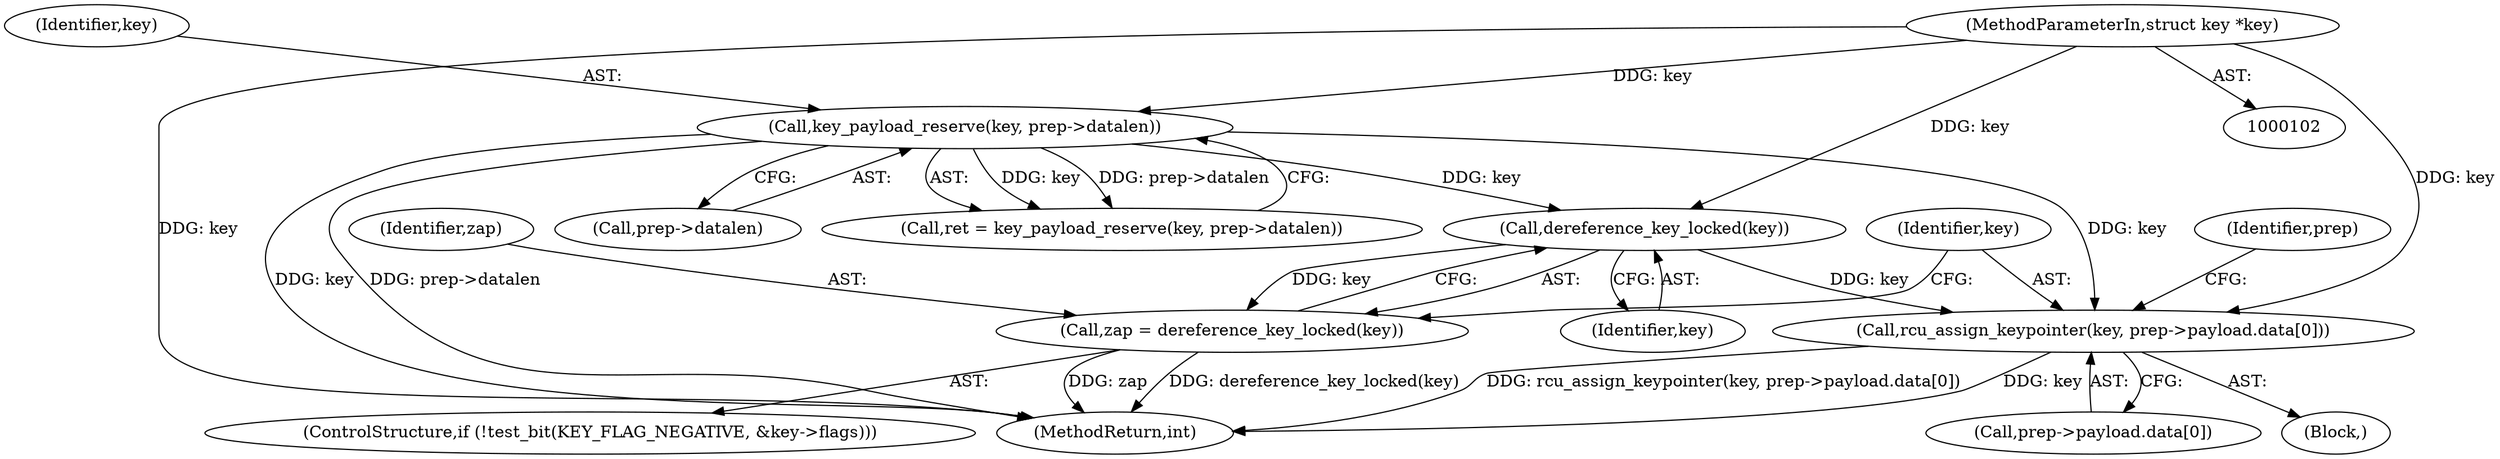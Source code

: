 digraph "0_linux_363b02dab09b3226f3bd1420dad9c72b79a42a76_18@pointer" {
"1000141" [label="(Call,dereference_key_locked(key))"];
"1000113" [label="(Call,key_payload_reserve(key, prep->datalen))"];
"1000103" [label="(MethodParameterIn,struct key *key)"];
"1000139" [label="(Call,zap = dereference_key_locked(key))"];
"1000143" [label="(Call,rcu_assign_keypointer(key, prep->payload.data[0]))"];
"1000156" [label="(Identifier,prep)"];
"1000131" [label="(ControlStructure,if (!test_bit(KEY_FLAG_NEGATIVE, &key->flags)))"];
"1000115" [label="(Call,prep->datalen)"];
"1000144" [label="(Identifier,key)"];
"1000142" [label="(Identifier,key)"];
"1000139" [label="(Call,zap = dereference_key_locked(key))"];
"1000111" [label="(Call,ret = key_payload_reserve(key, prep->datalen))"];
"1000103" [label="(MethodParameterIn,struct key *key)"];
"1000143" [label="(Call,rcu_assign_keypointer(key, prep->payload.data[0]))"];
"1000171" [label="(MethodReturn,int)"];
"1000113" [label="(Call,key_payload_reserve(key, prep->datalen))"];
"1000141" [label="(Call,dereference_key_locked(key))"];
"1000145" [label="(Call,prep->payload.data[0])"];
"1000105" [label="(Block,)"];
"1000140" [label="(Identifier,zap)"];
"1000114" [label="(Identifier,key)"];
"1000141" -> "1000139"  [label="AST: "];
"1000141" -> "1000142"  [label="CFG: "];
"1000142" -> "1000141"  [label="AST: "];
"1000139" -> "1000141"  [label="CFG: "];
"1000141" -> "1000139"  [label="DDG: key"];
"1000113" -> "1000141"  [label="DDG: key"];
"1000103" -> "1000141"  [label="DDG: key"];
"1000141" -> "1000143"  [label="DDG: key"];
"1000113" -> "1000111"  [label="AST: "];
"1000113" -> "1000115"  [label="CFG: "];
"1000114" -> "1000113"  [label="AST: "];
"1000115" -> "1000113"  [label="AST: "];
"1000111" -> "1000113"  [label="CFG: "];
"1000113" -> "1000171"  [label="DDG: prep->datalen"];
"1000113" -> "1000171"  [label="DDG: key"];
"1000113" -> "1000111"  [label="DDG: key"];
"1000113" -> "1000111"  [label="DDG: prep->datalen"];
"1000103" -> "1000113"  [label="DDG: key"];
"1000113" -> "1000143"  [label="DDG: key"];
"1000103" -> "1000102"  [label="AST: "];
"1000103" -> "1000171"  [label="DDG: key"];
"1000103" -> "1000143"  [label="DDG: key"];
"1000139" -> "1000131"  [label="AST: "];
"1000140" -> "1000139"  [label="AST: "];
"1000144" -> "1000139"  [label="CFG: "];
"1000139" -> "1000171"  [label="DDG: dereference_key_locked(key)"];
"1000139" -> "1000171"  [label="DDG: zap"];
"1000143" -> "1000105"  [label="AST: "];
"1000143" -> "1000145"  [label="CFG: "];
"1000144" -> "1000143"  [label="AST: "];
"1000145" -> "1000143"  [label="AST: "];
"1000156" -> "1000143"  [label="CFG: "];
"1000143" -> "1000171"  [label="DDG: rcu_assign_keypointer(key, prep->payload.data[0])"];
"1000143" -> "1000171"  [label="DDG: key"];
}
